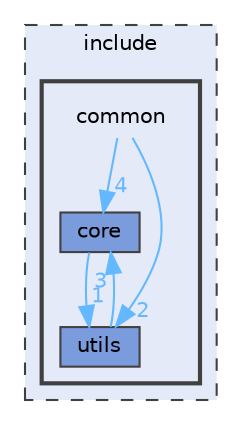 digraph "include/common"
{
 // LATEX_PDF_SIZE
  bgcolor="transparent";
  edge [fontname=Helvetica,fontsize=10,labelfontname=Helvetica,labelfontsize=10];
  node [fontname=Helvetica,fontsize=10,shape=box,height=0.2,width=0.4];
  compound=true
  subgraph clusterdir_d44c64559bbebec7f509842c48db8b23 {
    graph [ bgcolor="#e4eaf8", pencolor="grey25", label="include", fontname=Helvetica,fontsize=10 style="filled,dashed", URL="dir_d44c64559bbebec7f509842c48db8b23.html",tooltip=""]
  subgraph clusterdir_0966d06610f72609fd9aa4979c2b5a92 {
    graph [ bgcolor="#e4eaf8", pencolor="grey25", label="", fontname=Helvetica,fontsize=10 style="filled,bold", URL="dir_0966d06610f72609fd9aa4979c2b5a92.html",tooltip=""]
    dir_0966d06610f72609fd9aa4979c2b5a92 [shape=plaintext, label="common"];
  dir_55c6aacdd19a444dac43fdec2e233557 [label="core", fillcolor="#7a9bdc", color="grey25", style="filled", URL="dir_55c6aacdd19a444dac43fdec2e233557.html",tooltip=""];
  dir_72bf9ecc6ebb6e10ba4775db8c24a5cc [label="utils", fillcolor="#7a9bdc", color="grey25", style="filled", URL="dir_72bf9ecc6ebb6e10ba4775db8c24a5cc.html",tooltip=""];
  }
  }
  dir_0966d06610f72609fd9aa4979c2b5a92->dir_55c6aacdd19a444dac43fdec2e233557 [headlabel="4", labeldistance=1.5 headhref="dir_000011_000013.html" color="steelblue1" fontcolor="steelblue1"];
  dir_0966d06610f72609fd9aa4979c2b5a92->dir_72bf9ecc6ebb6e10ba4775db8c24a5cc [headlabel="2", labeldistance=1.5 headhref="dir_000011_000045.html" color="steelblue1" fontcolor="steelblue1"];
  dir_55c6aacdd19a444dac43fdec2e233557->dir_72bf9ecc6ebb6e10ba4775db8c24a5cc [headlabel="1", labeldistance=1.5 headhref="dir_000013_000045.html" color="steelblue1" fontcolor="steelblue1"];
  dir_72bf9ecc6ebb6e10ba4775db8c24a5cc->dir_55c6aacdd19a444dac43fdec2e233557 [headlabel="3", labeldistance=1.5 headhref="dir_000045_000013.html" color="steelblue1" fontcolor="steelblue1"];
}
